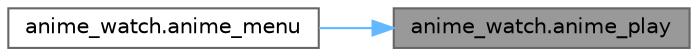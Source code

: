 digraph "anime_watch.anime_play"
{
 // LATEX_PDF_SIZE
  bgcolor="transparent";
  edge [fontname=Helvetica,fontsize=10,labelfontname=Helvetica,labelfontsize=10];
  node [fontname=Helvetica,fontsize=10,shape=box,height=0.2,width=0.4];
  rankdir="RL";
  Node1 [label="anime_watch.anime_play",height=0.2,width=0.4,color="gray40", fillcolor="grey60", style="filled", fontcolor="black",tooltip=" "];
  Node1 -> Node2 [dir="back",color="steelblue1",style="solid"];
  Node2 [label="anime_watch.anime_menu",height=0.2,width=0.4,color="grey40", fillcolor="white", style="filled",URL="$dc/df6/namespaceanime__watch.html#a175c94f8159bc39baf298c8bc3f2f731",tooltip=" "];
}
